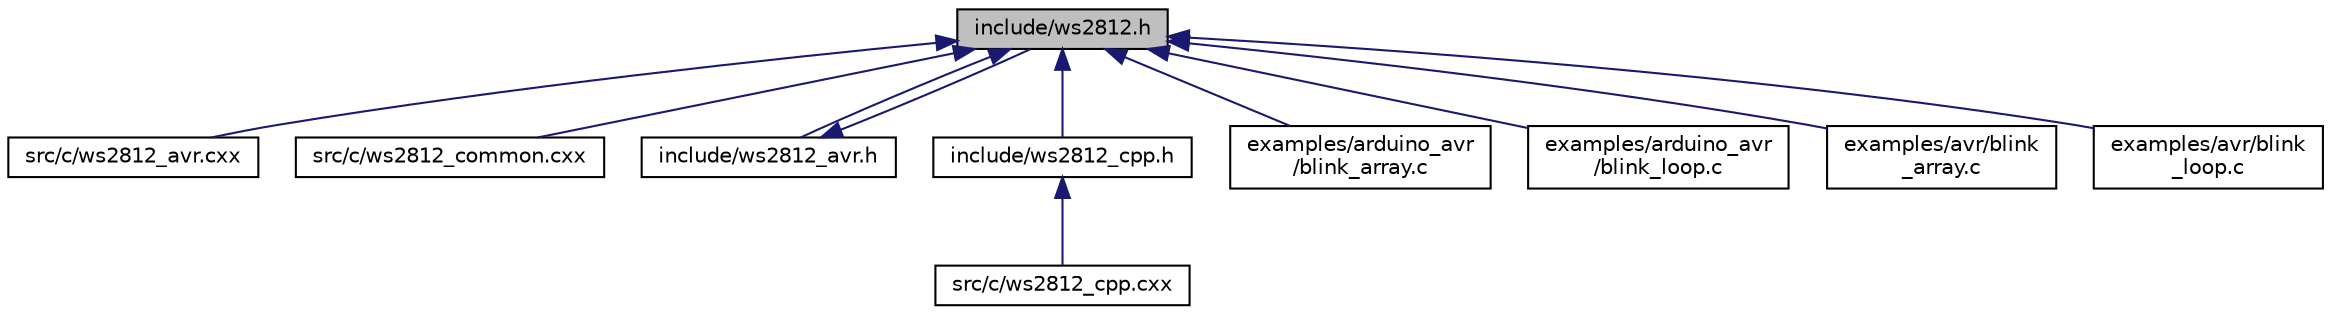 digraph "include/ws2812.h"
{
 // LATEX_PDF_SIZE
  edge [fontname="Helvetica",fontsize="10",labelfontname="Helvetica",labelfontsize="10"];
  node [fontname="Helvetica",fontsize="10",shape=record];
  Node1 [label="include/ws2812.h",height=0.2,width=0.4,color="black", fillcolor="grey75", style="filled", fontcolor="black",tooltip="Exposes the Tiny-WS2812 library interface."];
  Node1 -> Node2 [dir="back",color="midnightblue",fontsize="10",style="solid",fontname="Helvetica"];
  Node2 [label="src/c/ws2812_avr.cxx",height=0.2,width=0.4,color="black", fillcolor="white", style="filled",URL="$ws2812__avr_8cxx_source.html",tooltip=" "];
  Node1 -> Node3 [dir="back",color="midnightblue",fontsize="10",style="solid",fontname="Helvetica"];
  Node3 [label="src/c/ws2812_common.cxx",height=0.2,width=0.4,color="black", fillcolor="white", style="filled",URL="$ws2812__common_8cxx_source.html",tooltip=" "];
  Node1 -> Node4 [dir="back",color="midnightblue",fontsize="10",style="solid",fontname="Helvetica"];
  Node4 [label="include/ws2812_avr.h",height=0.2,width=0.4,color="black", fillcolor="white", style="filled",URL="$ws2812__avr_8h.html",tooltip="Provides AVR platform specific definitions."];
  Node4 -> Node1 [dir="back",color="midnightblue",fontsize="10",style="solid",fontname="Helvetica"];
  Node1 -> Node5 [dir="back",color="midnightblue",fontsize="10",style="solid",fontname="Helvetica"];
  Node5 [label="include/ws2812_cpp.h",height=0.2,width=0.4,color="black", fillcolor="white", style="filled",URL="$ws2812__cpp_8h.html",tooltip="C++ Wrapper for the Tiny-WS2812 interface."];
  Node5 -> Node6 [dir="back",color="midnightblue",fontsize="10",style="solid",fontname="Helvetica"];
  Node6 [label="src/c/ws2812_cpp.cxx",height=0.2,width=0.4,color="black", fillcolor="white", style="filled",URL="$ws2812__cpp_8cxx_source.html",tooltip=" "];
  Node1 -> Node7 [dir="back",color="midnightblue",fontsize="10",style="solid",fontname="Helvetica"];
  Node7 [label="examples/arduino_avr\l/blink_array.c",height=0.2,width=0.4,color="black", fillcolor="white", style="filled",URL="$arduino__avr_2blink__array_8c.html",tooltip="Blinks one or more WS2812 devices using a RGB array."];
  Node1 -> Node8 [dir="back",color="midnightblue",fontsize="10",style="solid",fontname="Helvetica"];
  Node8 [label="examples/arduino_avr\l/blink_loop.c",height=0.2,width=0.4,color="black", fillcolor="white", style="filled",URL="$arduino__avr_2blink__loop_8c.html",tooltip="Blinks one or more WS2812 devices using a more memory efficient method than the blink_array...."];
  Node1 -> Node9 [dir="back",color="midnightblue",fontsize="10",style="solid",fontname="Helvetica"];
  Node9 [label="examples/avr/blink\l_array.c",height=0.2,width=0.4,color="black", fillcolor="white", style="filled",URL="$avr_2blink__array_8c.html",tooltip="Blinks one or more WS2812 devices using a RGB array."];
  Node1 -> Node10 [dir="back",color="midnightblue",fontsize="10",style="solid",fontname="Helvetica"];
  Node10 [label="examples/avr/blink\l_loop.c",height=0.2,width=0.4,color="black", fillcolor="white", style="filled",URL="$avr_2blink__loop_8c.html",tooltip="Blinks one or more WS2812 devices using a more memory efficient method than the blink_array...."];
}
